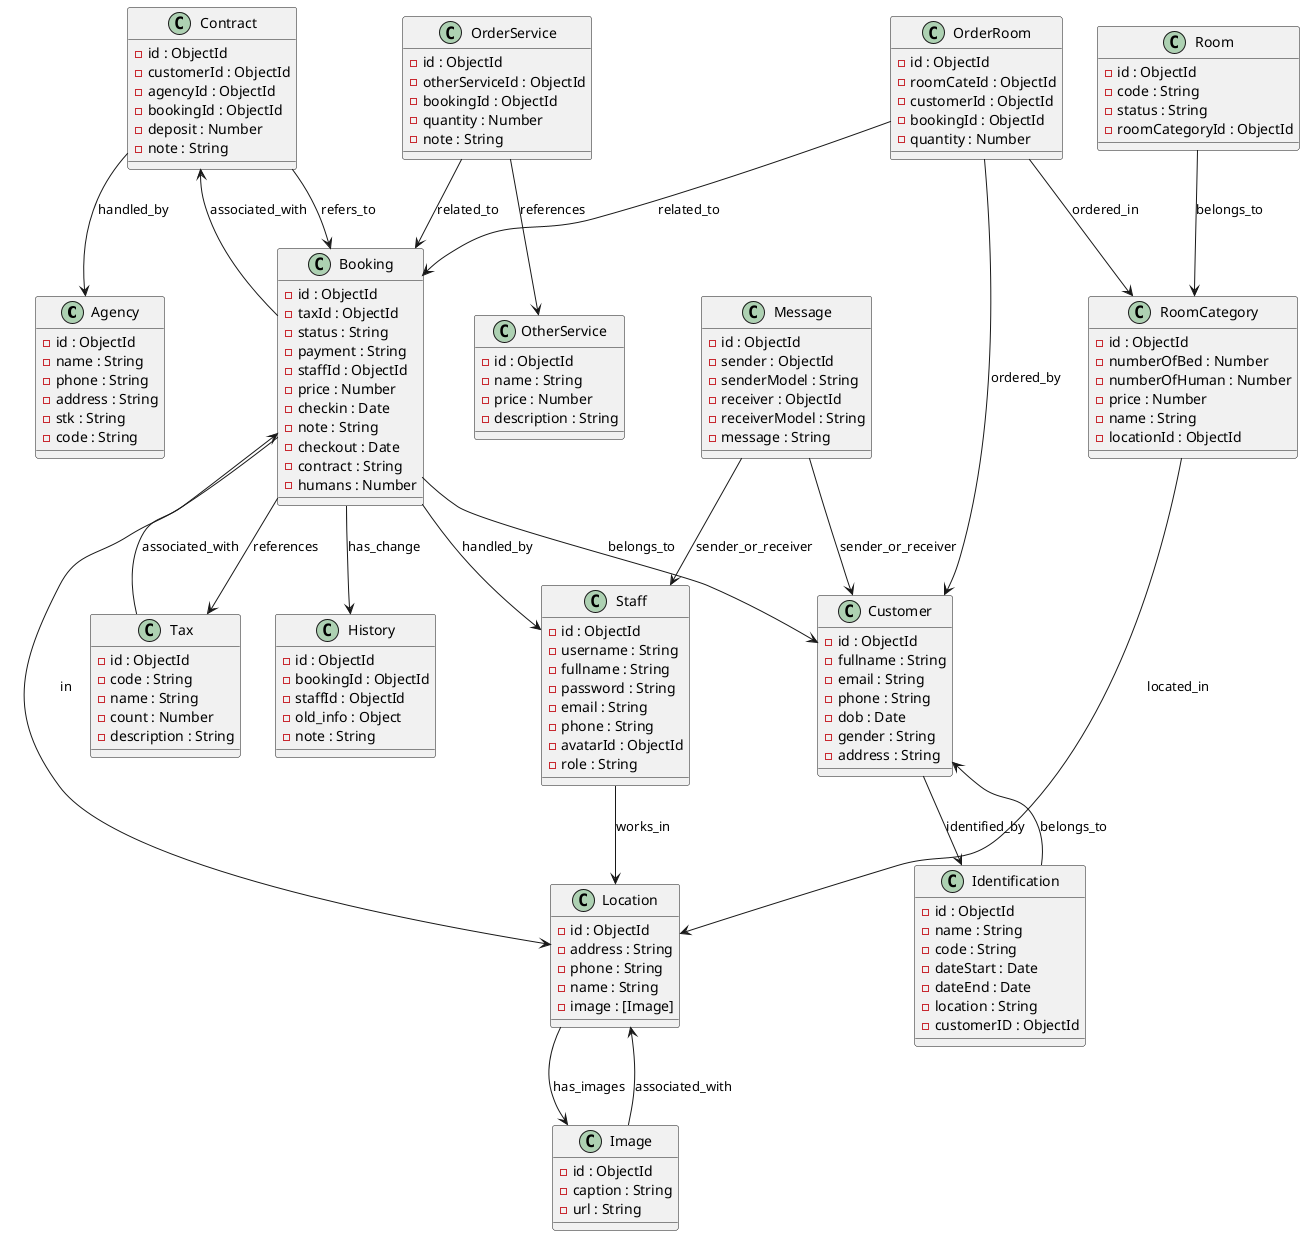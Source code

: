 @startuml

class Agency {
    - id : ObjectId
    - name : String
    - phone : String
    - address : String
    - stk : String
    - code : String
}

class Booking {
    - id : ObjectId
    - taxId : ObjectId
    - status : String
    - payment : String
    - staffId : ObjectId
    - price : Number
    - checkin : Date
    - note : String
    - checkout : Date
    - contract : String
    - humans : Number
}

class Contract {
    - id : ObjectId
    - customerId : ObjectId
    - agencyId : ObjectId
    - bookingId : ObjectId
    - deposit : Number
    - note : String
}

class Customer {
    - id : ObjectId
    - fullname : String
    - email : String
    - phone : String
    - dob : Date
    - gender : String
    - address : String
}

class Identification {
    - id : ObjectId
    - name : String
    - code : String
    - dateStart : Date
    - dateEnd : Date
    - location : String
    - customerID : ObjectId
}

class Image {
    - id : ObjectId
    - caption : String
    - url : String
}

class Location {
    - id : ObjectId
    - address : String
    - phone : String
    - name : String
    - image : [Image]
}

class Message {
    - id : ObjectId
    - sender : ObjectId
    - senderModel : String
    - receiver : ObjectId
    - receiverModel : String
    - message : String
}

class OrderRoom {
    - id : ObjectId
    - roomCateId : ObjectId
    - customerId : ObjectId
    - bookingId : ObjectId
    - quantity : Number
}

class OrderService {
    - id : ObjectId
    - otherServiceId : ObjectId
    - bookingId : ObjectId
    - quantity : Number
    - note : String
}

class OtherService {
    - id : ObjectId
    - name : String
    - price : Number
    - description : String
}

class Room {
    - id : ObjectId
    - code : String
    - status : String
    - roomCategoryId : ObjectId
}

class RoomCategory {
    - id : ObjectId
    - numberOfBed : Number
    - numberOfHuman : Number
    - price : Number
    - name : String
    - locationId : ObjectId
}

class Staff {
    - id : ObjectId
    - username : String
    - fullname : String
    - password : String
    - email : String
    - phone : String
    - avatarId : ObjectId
    - role : String
}

class Tax {
    - id : ObjectId
    - code : String
    - name : String
    - count : Number
    - description : String
}

class History {
    - id : ObjectId
    - bookingId : ObjectId
    - staffId : ObjectId
    - old_info : Object
    - note : String
}

Booking --> Tax : references
Booking --> Staff : handled_by
Booking --> Contract : associated_with
Booking --> Customer : belongs_to
Booking --> Location : in
Booking --> History : has_change
Contract --> Agency : handled_by
Contract --> Booking : refers_to
Customer --> Identification : identified_by
Identification --> Customer : belongs_to
Image --> Location : associated_with
Location --> Image : has_images
Message --> Customer : sender_or_receiver
Message --> Staff : sender_or_receiver
OrderRoom --> RoomCategory : ordered_in
OrderRoom --> Customer : ordered_by
OrderRoom --> Booking : related_to
OrderService --> OtherService : references
OrderService --> Booking : related_to
Room --> RoomCategory : belongs_to
RoomCategory --> Location : located_in
Staff --> Location : works_in
Tax --> Booking : associated_with

@enduml
